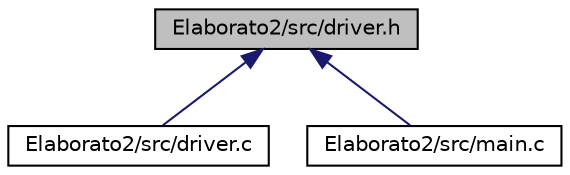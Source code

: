 digraph "Elaborato2/src/driver.h"
{
  edge [fontname="Helvetica",fontsize="10",labelfontname="Helvetica",labelfontsize="10"];
  node [fontname="Helvetica",fontsize="10",shape=record];
  Node3 [label="Elaborato2/src/driver.h",height=0.2,width=0.4,color="black", fillcolor="grey75", style="filled", fontcolor="black"];
  Node3 -> Node4 [dir="back",color="midnightblue",fontsize="10",style="solid",fontname="Helvetica"];
  Node4 [label="Elaborato2/src/driver.c",height=0.2,width=0.4,color="black", fillcolor="white", style="filled",URL="$driver_8c.html",tooltip="Implementazione funzioni per pilotaggio periferiche. "];
  Node3 -> Node5 [dir="back",color="midnightblue",fontsize="10",style="solid",fontname="Helvetica"];
  Node5 [label="Elaborato2/src/main.c",height=0.2,width=0.4,color="black", fillcolor="white", style="filled",URL="$_elaborato2_2src_2main_8c.html",tooltip="Main per pilotaggio periferiche. "];
}
